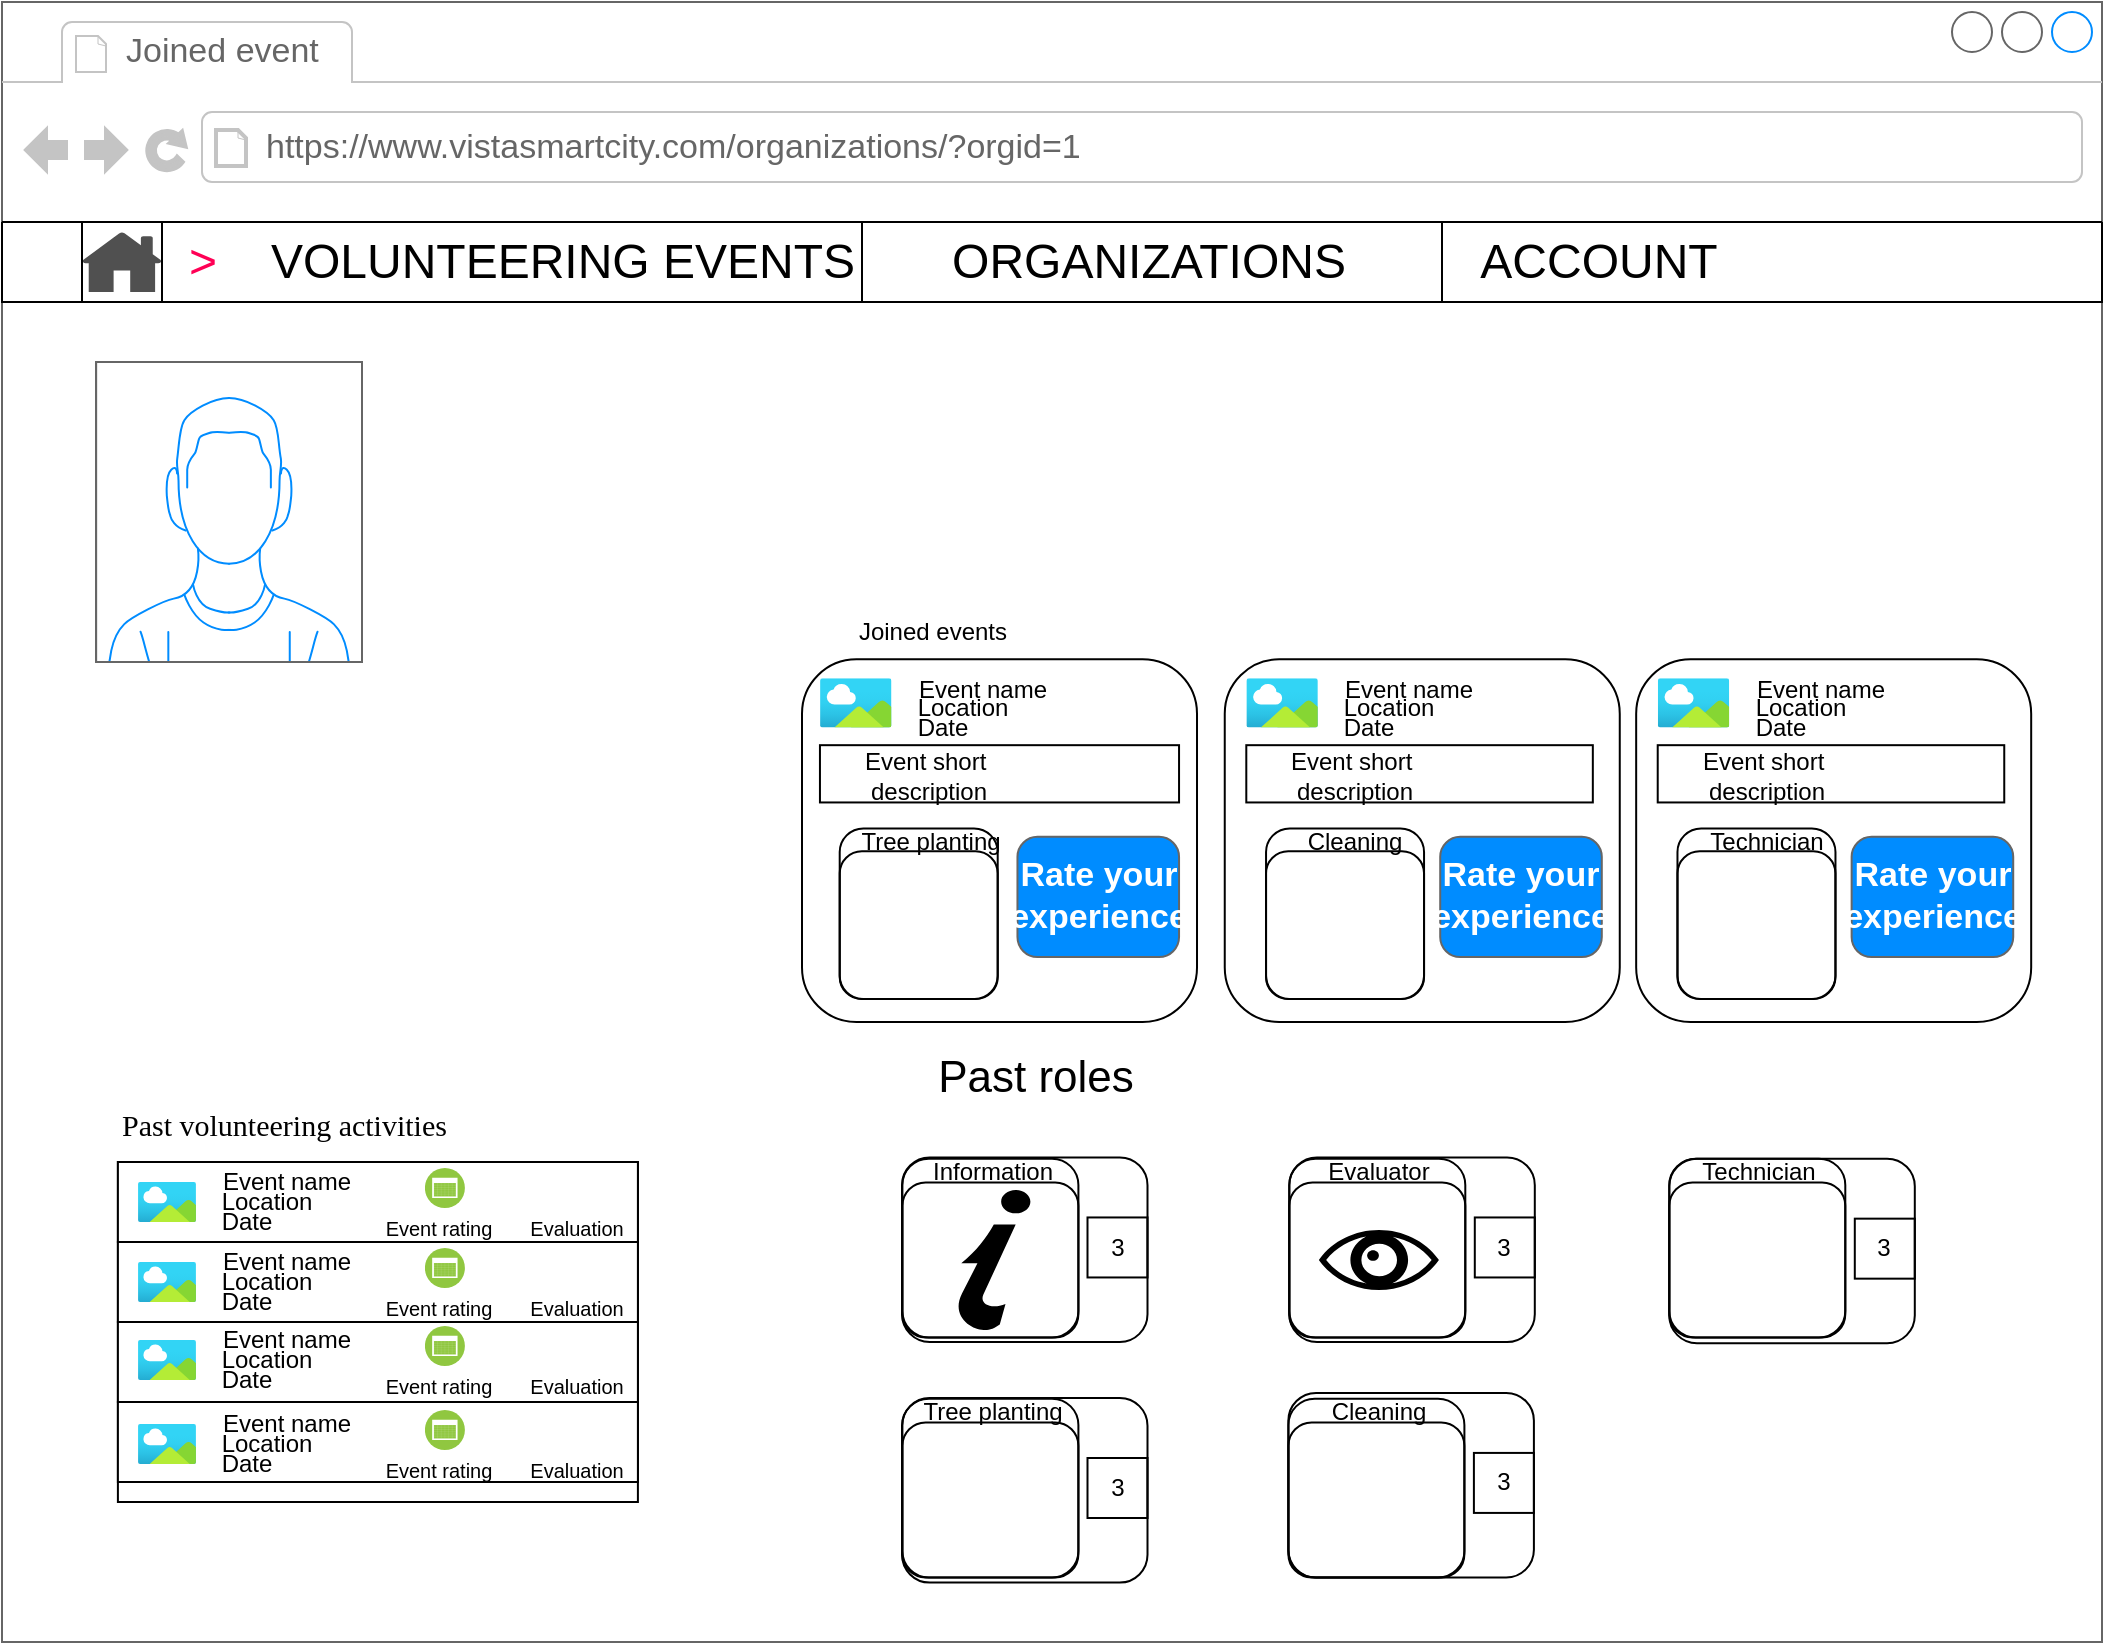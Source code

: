 <mxfile version="21.2.3" type="github">
  <diagram name="Page-1" id="2cc2dc42-3aac-f2a9-1cec-7a8b7cbee084">
    <mxGraphModel dx="1221" dy="743" grid="1" gridSize="10" guides="1" tooltips="1" connect="1" arrows="1" fold="1" page="1" pageScale="1" pageWidth="1100" pageHeight="850" background="none" math="0" shadow="0">
      <root>
        <mxCell id="0" />
        <mxCell id="1" parent="0" />
        <mxCell id="7026571954dc6520-1" value="" style="strokeWidth=1;shadow=0;dashed=0;align=center;html=1;shape=mxgraph.mockup.containers.browserWindow;rSize=0;strokeColor=#666666;mainText=,;recursiveResize=0;rounded=0;labelBackgroundColor=none;fontFamily=Verdana;fontSize=12" parent="1" vertex="1">
          <mxGeometry x="30" y="20" width="1050" height="820" as="geometry" />
        </mxCell>
        <mxCell id="7026571954dc6520-2" value="Joined event" style="strokeWidth=1;shadow=0;dashed=0;align=center;html=1;shape=mxgraph.mockup.containers.anchor;fontSize=17;fontColor=#666666;align=left;" parent="7026571954dc6520-1" vertex="1">
          <mxGeometry x="60" y="12" width="110" height="26" as="geometry" />
        </mxCell>
        <mxCell id="7026571954dc6520-3" value="https://www.vistasmartcity.com/organizations/?orgid=1" style="strokeWidth=1;shadow=0;dashed=0;align=center;html=1;shape=mxgraph.mockup.containers.anchor;rSize=0;fontSize=17;fontColor=#666666;align=left;" parent="7026571954dc6520-1" vertex="1">
          <mxGeometry x="130" y="60" width="250" height="26" as="geometry" />
        </mxCell>
        <mxCell id="rk1dpR8E0q6zi79prH13-61" value="" style="group" parent="7026571954dc6520-1" connectable="0" vertex="1">
          <mxGeometry x="450.2" y="697.73" width="94.797" height="90" as="geometry" />
        </mxCell>
        <mxCell id="rk1dpR8E0q6zi79prH13-62" value="" style="rounded=1;whiteSpace=wrap;html=1;" parent="rk1dpR8E0q6zi79prH13-61" vertex="1">
          <mxGeometry y="12.517" width="88" height="77.483" as="geometry" />
        </mxCell>
        <mxCell id="rk1dpR8E0q6zi79prH13-63" value="" style="rounded=1;whiteSpace=wrap;html=1;fillColor=none;" parent="rk1dpR8E0q6zi79prH13-61" vertex="1">
          <mxGeometry y="0.596" width="88" height="89.404" as="geometry" />
        </mxCell>
        <mxCell id="rk1dpR8E0q6zi79prH13-64" value="Tree planting" style="text;html=1;align=center;verticalAlign=middle;resizable=0;points=[];autosize=1;strokeColor=none;fillColor=none;" parent="rk1dpR8E0q6zi79prH13-61" vertex="1">
          <mxGeometry x="-0.203" y="-7.727" width="90" height="30" as="geometry" />
        </mxCell>
        <mxCell id="rk1dpR8E0q6zi79prH13-65" value="" style="shape=image;html=1;verticalAlign=top;verticalLabelPosition=bottom;labelBackgroundColor=#ffffff;imageAspect=0;aspect=fixed;image=https://cdn0.iconfinder.com/data/icons/phosphor-regular-vol-4/256/tree-128.png" parent="rk1dpR8E0q6zi79prH13-61" vertex="1">
          <mxGeometry x="10" y="12.52" width="70" height="70" as="geometry" />
        </mxCell>
        <mxCell id="rk1dpR8E0q6zi79prH13-66" value="" style="group" parent="7026571954dc6520-1" connectable="0" vertex="1">
          <mxGeometry x="643.2" y="697.73" width="94.797" height="90" as="geometry" />
        </mxCell>
        <mxCell id="rk1dpR8E0q6zi79prH13-67" value="" style="rounded=1;whiteSpace=wrap;html=1;" parent="rk1dpR8E0q6zi79prH13-66" vertex="1">
          <mxGeometry y="12.517" width="88" height="77.483" as="geometry" />
        </mxCell>
        <mxCell id="rk1dpR8E0q6zi79prH13-68" value="" style="rounded=1;whiteSpace=wrap;html=1;fillColor=none;" parent="rk1dpR8E0q6zi79prH13-66" vertex="1">
          <mxGeometry y="0.596" width="88" height="89.404" as="geometry" />
        </mxCell>
        <mxCell id="rk1dpR8E0q6zi79prH13-69" value="Cleaning" style="text;html=1;align=center;verticalAlign=middle;resizable=0;points=[];autosize=1;strokeColor=none;fillColor=none;" parent="rk1dpR8E0q6zi79prH13-66" vertex="1">
          <mxGeometry x="9.797" y="-7.727" width="70" height="30" as="geometry" />
        </mxCell>
        <mxCell id="rk1dpR8E0q6zi79prH13-70" value="" style="shape=image;html=1;verticalAlign=top;verticalLabelPosition=bottom;labelBackgroundColor=#ffffff;imageAspect=0;aspect=fixed;image=https://cdn4.iconfinder.com/data/icons/essential-app-2/16/trash-can-bin-recycle-128.png" parent="rk1dpR8E0q6zi79prH13-66" vertex="1">
          <mxGeometry x="9" y="16.26" width="70" height="70" as="geometry" />
        </mxCell>
        <mxCell id="rk1dpR8E0q6zi79prH13-71" value="" style="group" parent="7026571954dc6520-1" connectable="0" vertex="1">
          <mxGeometry x="450.2" y="577.73" width="94.797" height="90" as="geometry" />
        </mxCell>
        <mxCell id="rk1dpR8E0q6zi79prH13-72" value="" style="rounded=1;whiteSpace=wrap;html=1;" parent="rk1dpR8E0q6zi79prH13-71" vertex="1">
          <mxGeometry y="12.517" width="88" height="77.483" as="geometry" />
        </mxCell>
        <mxCell id="rk1dpR8E0q6zi79prH13-73" value="" style="rounded=1;whiteSpace=wrap;html=1;fillColor=none;" parent="rk1dpR8E0q6zi79prH13-71" vertex="1">
          <mxGeometry y="0.596" width="88" height="89.404" as="geometry" />
        </mxCell>
        <mxCell id="rk1dpR8E0q6zi79prH13-74" value="Information" style="text;html=1;align=center;verticalAlign=middle;resizable=0;points=[];autosize=1;strokeColor=none;fillColor=none;" parent="rk1dpR8E0q6zi79prH13-71" vertex="1">
          <mxGeometry x="4.797" y="-7.727" width="80" height="30" as="geometry" />
        </mxCell>
        <mxCell id="rk1dpR8E0q6zi79prH13-75" value="" style="shape=mxgraph.signs.travel.information_2;html=1;pointerEvents=1;fillColor=#000000;strokeColor=none;verticalLabelPosition=bottom;verticalAlign=top;align=center;" parent="rk1dpR8E0q6zi79prH13-71" vertex="1">
          <mxGeometry x="24" y="16.26" width="40" height="70" as="geometry" />
        </mxCell>
        <mxCell id="rk1dpR8E0q6zi79prH13-76" value="" style="group" parent="7026571954dc6520-1" connectable="0" vertex="1">
          <mxGeometry x="643.65" y="577.73" width="122.75" height="92.27" as="geometry" />
        </mxCell>
        <mxCell id="rk1dpR8E0q6zi79prH13-77" value="" style="rounded=1;whiteSpace=wrap;html=1;" parent="rk1dpR8E0q6zi79prH13-76" vertex="1">
          <mxGeometry y="12.517" width="88" height="77.483" as="geometry" />
        </mxCell>
        <mxCell id="rk1dpR8E0q6zi79prH13-78" value="" style="rounded=1;whiteSpace=wrap;html=1;fillColor=none;" parent="rk1dpR8E0q6zi79prH13-76" vertex="1">
          <mxGeometry y="0.596" width="88" height="89.404" as="geometry" />
        </mxCell>
        <mxCell id="rk1dpR8E0q6zi79prH13-79" value="Evaluator" style="text;html=1;align=center;verticalAlign=middle;resizable=0;points=[];autosize=1;strokeColor=none;fillColor=none;" parent="rk1dpR8E0q6zi79prH13-76" vertex="1">
          <mxGeometry x="9.797" y="-7.727" width="70" height="30" as="geometry" />
        </mxCell>
        <mxCell id="rk1dpR8E0q6zi79prH13-80" value="" style="shape=mxgraph.signs.healthcare.eye;html=1;pointerEvents=1;fillColor=#000000;strokeColor=none;verticalLabelPosition=bottom;verticalAlign=top;align=center;" parent="rk1dpR8E0q6zi79prH13-76" vertex="1">
          <mxGeometry x="14.8" y="36.26" width="60" height="30" as="geometry" />
        </mxCell>
        <mxCell id="rk1dpR8E0q6zi79prH13-103" value="3" style="rounded=0;whiteSpace=wrap;html=1;fillColor=none;" parent="rk1dpR8E0q6zi79prH13-76" vertex="1">
          <mxGeometry x="92.75" y="30" width="30" height="30" as="geometry" />
        </mxCell>
        <mxCell id="rk1dpR8E0q6zi79prH13-104" value="" style="rounded=1;whiteSpace=wrap;html=1;fillColor=none;" parent="rk1dpR8E0q6zi79prH13-76" vertex="1">
          <mxGeometry width="122.75" height="92.27" as="geometry" />
        </mxCell>
        <mxCell id="rk1dpR8E0q6zi79prH13-81" value="" style="group" parent="7026571954dc6520-1" connectable="0" vertex="1">
          <mxGeometry x="833.65" y="577.73" width="122.75" height="120.27" as="geometry" />
        </mxCell>
        <mxCell id="rk1dpR8E0q6zi79prH13-82" value="" style="rounded=1;whiteSpace=wrap;html=1;" parent="rk1dpR8E0q6zi79prH13-81" vertex="1">
          <mxGeometry y="12.517" width="88" height="77.483" as="geometry" />
        </mxCell>
        <mxCell id="rk1dpR8E0q6zi79prH13-83" value="" style="rounded=1;whiteSpace=wrap;html=1;fillColor=none;" parent="rk1dpR8E0q6zi79prH13-81" vertex="1">
          <mxGeometry y="0.596" width="88" height="89.404" as="geometry" />
        </mxCell>
        <mxCell id="rk1dpR8E0q6zi79prH13-84" value="Technician" style="text;html=1;align=center;verticalAlign=middle;resizable=0;points=[];autosize=1;strokeColor=none;fillColor=none;" parent="rk1dpR8E0q6zi79prH13-81" vertex="1">
          <mxGeometry x="4.797" y="-7.727" width="80" height="30" as="geometry" />
        </mxCell>
        <mxCell id="rk1dpR8E0q6zi79prH13-85" value="" style="shape=image;html=1;verticalAlign=top;verticalLabelPosition=bottom;labelBackgroundColor=#ffffff;imageAspect=0;aspect=fixed;image=https://cdn2.iconfinder.com/data/icons/seo-web-1-filled-outline/64/customer_service-technical_support-male-128.png" parent="rk1dpR8E0q6zi79prH13-81" vertex="1">
          <mxGeometry x="20.52" y="17.52" width="67.48" height="67.48" as="geometry" />
        </mxCell>
        <mxCell id="rk1dpR8E0q6zi79prH13-105" value="3" style="rounded=0;whiteSpace=wrap;html=1;fillColor=none;" parent="rk1dpR8E0q6zi79prH13-81" vertex="1">
          <mxGeometry x="92.75" y="30.6" width="30" height="30" as="geometry" />
        </mxCell>
        <mxCell id="rk1dpR8E0q6zi79prH13-106" value="" style="rounded=1;whiteSpace=wrap;html=1;fillColor=none;" parent="rk1dpR8E0q6zi79prH13-81" vertex="1">
          <mxGeometry y="0.6" width="122.75" height="92.27" as="geometry" />
        </mxCell>
        <mxCell id="rk1dpR8E0q6zi79prH13-101" value="" style="rounded=1;whiteSpace=wrap;html=1;fillColor=none;" parent="7026571954dc6520-1" vertex="1">
          <mxGeometry x="450" y="577.73" width="122.75" height="92.27" as="geometry" />
        </mxCell>
        <mxCell id="rk1dpR8E0q6zi79prH13-102" value="3" style="rounded=0;whiteSpace=wrap;html=1;fillColor=none;" parent="7026571954dc6520-1" vertex="1">
          <mxGeometry x="542.75" y="607.73" width="30" height="30" as="geometry" />
        </mxCell>
        <mxCell id="rk1dpR8E0q6zi79prH13-107" value="3" style="rounded=0;whiteSpace=wrap;html=1;fillColor=none;" parent="7026571954dc6520-1" vertex="1">
          <mxGeometry x="735.95" y="725.46" width="30" height="30" as="geometry" />
        </mxCell>
        <mxCell id="rk1dpR8E0q6zi79prH13-108" value="" style="rounded=1;whiteSpace=wrap;html=1;fillColor=none;" parent="7026571954dc6520-1" vertex="1">
          <mxGeometry x="643.2" y="695.46" width="122.75" height="92.27" as="geometry" />
        </mxCell>
        <mxCell id="rk1dpR8E0q6zi79prH13-109" value="3" style="rounded=0;whiteSpace=wrap;html=1;fillColor=none;" parent="7026571954dc6520-1" vertex="1">
          <mxGeometry x="542.75" y="728" width="30" height="30" as="geometry" />
        </mxCell>
        <mxCell id="rk1dpR8E0q6zi79prH13-110" value="" style="rounded=1;whiteSpace=wrap;html=1;fillColor=none;" parent="7026571954dc6520-1" vertex="1">
          <mxGeometry x="450.0" y="698" width="122.75" height="92.27" as="geometry" />
        </mxCell>
        <mxCell id="nS9qSaVZvVvo8CvNV22C-27" value="Past volunteering activities" style="text;html=1;points=[];align=left;verticalAlign=top;spacingTop=-4;fontSize=15;fontFamily=Verdana" vertex="1" parent="7026571954dc6520-1">
          <mxGeometry x="57.95" y="550" width="170" height="30" as="geometry" />
        </mxCell>
        <mxCell id="nS9qSaVZvVvo8CvNV22C-28" value="&lt;div style=&quot;text-align: justify&quot;&gt;&lt;/div&gt;" style="whiteSpace=wrap;html=1;rounded=0;shadow=0;labelBackgroundColor=none;strokeWidth=1;fontFamily=Verdana;fontSize=12;align=center;verticalAlign=top;" vertex="1" parent="7026571954dc6520-1">
          <mxGeometry x="57.95" y="580" width="260" height="170" as="geometry" />
        </mxCell>
        <mxCell id="nS9qSaVZvVvo8CvNV22C-29" value="" style="rounded=0;whiteSpace=wrap;html=1;" vertex="1" parent="7026571954dc6520-1">
          <mxGeometry x="57.95" y="580" width="260" height="40" as="geometry" />
        </mxCell>
        <mxCell id="nS9qSaVZvVvo8CvNV22C-30" value="" style="rounded=0;whiteSpace=wrap;html=1;" vertex="1" parent="7026571954dc6520-1">
          <mxGeometry x="57.95" y="620" width="260" height="40" as="geometry" />
        </mxCell>
        <mxCell id="nS9qSaVZvVvo8CvNV22C-31" value="" style="rounded=0;whiteSpace=wrap;html=1;" vertex="1" parent="7026571954dc6520-1">
          <mxGeometry x="57.95" y="660" width="260" height="40" as="geometry" />
        </mxCell>
        <mxCell id="nS9qSaVZvVvo8CvNV22C-32" value="" style="rounded=0;whiteSpace=wrap;html=1;" vertex="1" parent="7026571954dc6520-1">
          <mxGeometry x="57.95" y="700" width="260" height="40" as="geometry" />
        </mxCell>
        <mxCell id="nS9qSaVZvVvo8CvNV22C-33" value="" style="aspect=fixed;html=1;points=[];align=center;image;fontSize=12;image=img/lib/azure2/general/Image.svg;" vertex="1" parent="7026571954dc6520-1">
          <mxGeometry x="67.95" y="590" width="29.09" height="20" as="geometry" />
        </mxCell>
        <mxCell id="nS9qSaVZvVvo8CvNV22C-34" value="Event name" style="text;html=1;align=center;verticalAlign=middle;resizable=0;points=[];autosize=1;strokeColor=none;fillColor=none;" vertex="1" parent="7026571954dc6520-1">
          <mxGeometry x="97.04" y="575" width="90" height="30" as="geometry" />
        </mxCell>
        <mxCell id="nS9qSaVZvVvo8CvNV22C-35" value="Location" style="text;html=1;align=center;verticalAlign=middle;resizable=0;points=[];autosize=1;strokeColor=none;fillColor=none;" vertex="1" parent="7026571954dc6520-1">
          <mxGeometry x="97.04" y="585" width="70" height="30" as="geometry" />
        </mxCell>
        <mxCell id="nS9qSaVZvVvo8CvNV22C-36" value="Date" style="text;html=1;align=center;verticalAlign=middle;resizable=0;points=[];autosize=1;strokeColor=none;fillColor=none;" vertex="1" parent="7026571954dc6520-1">
          <mxGeometry x="97.04" y="595" width="50" height="30" as="geometry" />
        </mxCell>
        <mxCell id="nS9qSaVZvVvo8CvNV22C-37" value="" style="shape=image;html=1;verticalAlign=top;verticalLabelPosition=bottom;labelBackgroundColor=#ffffff;imageAspect=0;aspect=fixed;image=https://cdn3.iconfinder.com/data/icons/survey-color/512/Survey_rating_rate-48-128.png" vertex="1" parent="7026571954dc6520-1">
          <mxGeometry x="203.95" y="580" width="35" height="35" as="geometry" />
        </mxCell>
        <mxCell id="nS9qSaVZvVvo8CvNV22C-38" value="" style="shape=image;html=1;verticalAlign=top;verticalLabelPosition=bottom;labelBackgroundColor=#ffffff;imageAspect=0;aspect=fixed;image=https://cdn3.iconfinder.com/data/icons/survey-color/512/Survey_rating_rate-48-128.png" vertex="1" parent="7026571954dc6520-1">
          <mxGeometry x="267.95" y="580" width="35" height="35" as="geometry" />
        </mxCell>
        <mxCell id="nS9qSaVZvVvo8CvNV22C-39" value="Event rating" style="text;html=1;align=center;verticalAlign=middle;resizable=0;points=[];autosize=1;strokeColor=none;fillColor=none;fontSize=10;" vertex="1" parent="7026571954dc6520-1">
          <mxGeometry x="178.04" y="598" width="80" height="30" as="geometry" />
        </mxCell>
        <mxCell id="nS9qSaVZvVvo8CvNV22C-40" value="Evaluation" style="text;html=1;align=center;verticalAlign=middle;resizable=0;points=[];autosize=1;strokeColor=none;fillColor=none;fontSize=10;" vertex="1" parent="7026571954dc6520-1">
          <mxGeometry x="252.04" y="598" width="70" height="30" as="geometry" />
        </mxCell>
        <mxCell id="nS9qSaVZvVvo8CvNV22C-41" value="" style="aspect=fixed;html=1;points=[];align=center;image;fontSize=12;image=img/lib/azure2/general/Image.svg;" vertex="1" parent="7026571954dc6520-1">
          <mxGeometry x="67.95" y="630" width="29.09" height="20" as="geometry" />
        </mxCell>
        <mxCell id="nS9qSaVZvVvo8CvNV22C-42" value="Event name" style="text;html=1;align=center;verticalAlign=middle;resizable=0;points=[];autosize=1;strokeColor=none;fillColor=none;" vertex="1" parent="7026571954dc6520-1">
          <mxGeometry x="97.04" y="615" width="90" height="30" as="geometry" />
        </mxCell>
        <mxCell id="nS9qSaVZvVvo8CvNV22C-43" value="Location" style="text;html=1;align=center;verticalAlign=middle;resizable=0;points=[];autosize=1;strokeColor=none;fillColor=none;" vertex="1" parent="7026571954dc6520-1">
          <mxGeometry x="97.04" y="625" width="70" height="30" as="geometry" />
        </mxCell>
        <mxCell id="nS9qSaVZvVvo8CvNV22C-44" value="Date" style="text;html=1;align=center;verticalAlign=middle;resizable=0;points=[];autosize=1;strokeColor=none;fillColor=none;" vertex="1" parent="7026571954dc6520-1">
          <mxGeometry x="97.04" y="635" width="50" height="30" as="geometry" />
        </mxCell>
        <mxCell id="nS9qSaVZvVvo8CvNV22C-45" value="" style="shape=image;html=1;verticalAlign=top;verticalLabelPosition=bottom;labelBackgroundColor=#ffffff;imageAspect=0;aspect=fixed;image=https://cdn3.iconfinder.com/data/icons/survey-color/512/Survey_rating_rate-48-128.png" vertex="1" parent="7026571954dc6520-1">
          <mxGeometry x="203.95" y="620" width="35" height="35" as="geometry" />
        </mxCell>
        <mxCell id="nS9qSaVZvVvo8CvNV22C-46" value="Event rating" style="text;html=1;align=center;verticalAlign=middle;resizable=0;points=[];autosize=1;strokeColor=none;fillColor=none;fontSize=10;" vertex="1" parent="7026571954dc6520-1">
          <mxGeometry x="178.04" y="638" width="80" height="30" as="geometry" />
        </mxCell>
        <mxCell id="nS9qSaVZvVvo8CvNV22C-47" value="Evaluation" style="text;html=1;align=center;verticalAlign=middle;resizable=0;points=[];autosize=1;strokeColor=none;fillColor=none;fontSize=10;" vertex="1" parent="7026571954dc6520-1">
          <mxGeometry x="252.04" y="638" width="70" height="30" as="geometry" />
        </mxCell>
        <mxCell id="nS9qSaVZvVvo8CvNV22C-48" value="" style="aspect=fixed;html=1;points=[];align=center;image;fontSize=12;image=img/lib/azure2/general/Image.svg;" vertex="1" parent="7026571954dc6520-1">
          <mxGeometry x="67.95" y="669" width="29.09" height="20" as="geometry" />
        </mxCell>
        <mxCell id="nS9qSaVZvVvo8CvNV22C-49" value="Event name" style="text;html=1;align=center;verticalAlign=middle;resizable=0;points=[];autosize=1;strokeColor=none;fillColor=none;" vertex="1" parent="7026571954dc6520-1">
          <mxGeometry x="97.04" y="654" width="90" height="30" as="geometry" />
        </mxCell>
        <mxCell id="nS9qSaVZvVvo8CvNV22C-50" value="Location" style="text;html=1;align=center;verticalAlign=middle;resizable=0;points=[];autosize=1;strokeColor=none;fillColor=none;" vertex="1" parent="7026571954dc6520-1">
          <mxGeometry x="97.04" y="664" width="70" height="30" as="geometry" />
        </mxCell>
        <mxCell id="nS9qSaVZvVvo8CvNV22C-51" value="Date" style="text;html=1;align=center;verticalAlign=middle;resizable=0;points=[];autosize=1;strokeColor=none;fillColor=none;" vertex="1" parent="7026571954dc6520-1">
          <mxGeometry x="97.04" y="674" width="50" height="30" as="geometry" />
        </mxCell>
        <mxCell id="nS9qSaVZvVvo8CvNV22C-52" value="" style="shape=image;html=1;verticalAlign=top;verticalLabelPosition=bottom;labelBackgroundColor=#ffffff;imageAspect=0;aspect=fixed;image=https://cdn3.iconfinder.com/data/icons/survey-color/512/Survey_rating_rate-48-128.png" vertex="1" parent="7026571954dc6520-1">
          <mxGeometry x="203.95" y="659" width="35" height="35" as="geometry" />
        </mxCell>
        <mxCell id="nS9qSaVZvVvo8CvNV22C-53" value="Event rating" style="text;html=1;align=center;verticalAlign=middle;resizable=0;points=[];autosize=1;strokeColor=none;fillColor=none;fontSize=10;" vertex="1" parent="7026571954dc6520-1">
          <mxGeometry x="178.04" y="677" width="80" height="30" as="geometry" />
        </mxCell>
        <mxCell id="nS9qSaVZvVvo8CvNV22C-54" value="Evaluation" style="text;html=1;align=center;verticalAlign=middle;resizable=0;points=[];autosize=1;strokeColor=none;fillColor=none;fontSize=10;" vertex="1" parent="7026571954dc6520-1">
          <mxGeometry x="252.04" y="677" width="70" height="30" as="geometry" />
        </mxCell>
        <mxCell id="nS9qSaVZvVvo8CvNV22C-55" value="" style="aspect=fixed;html=1;points=[];align=center;image;fontSize=12;image=img/lib/azure2/general/Image.svg;" vertex="1" parent="7026571954dc6520-1">
          <mxGeometry x="67.95" y="711" width="29.09" height="20" as="geometry" />
        </mxCell>
        <mxCell id="nS9qSaVZvVvo8CvNV22C-56" value="Event name" style="text;html=1;align=center;verticalAlign=middle;resizable=0;points=[];autosize=1;strokeColor=none;fillColor=none;" vertex="1" parent="7026571954dc6520-1">
          <mxGeometry x="97.04" y="696" width="90" height="30" as="geometry" />
        </mxCell>
        <mxCell id="nS9qSaVZvVvo8CvNV22C-57" value="Location" style="text;html=1;align=center;verticalAlign=middle;resizable=0;points=[];autosize=1;strokeColor=none;fillColor=none;" vertex="1" parent="7026571954dc6520-1">
          <mxGeometry x="97.04" y="706" width="70" height="30" as="geometry" />
        </mxCell>
        <mxCell id="nS9qSaVZvVvo8CvNV22C-58" value="Date" style="text;html=1;align=center;verticalAlign=middle;resizable=0;points=[];autosize=1;strokeColor=none;fillColor=none;" vertex="1" parent="7026571954dc6520-1">
          <mxGeometry x="97.04" y="716" width="50" height="30" as="geometry" />
        </mxCell>
        <mxCell id="nS9qSaVZvVvo8CvNV22C-59" value="" style="shape=image;html=1;verticalAlign=top;verticalLabelPosition=bottom;labelBackgroundColor=#ffffff;imageAspect=0;aspect=fixed;image=https://cdn3.iconfinder.com/data/icons/survey-color/512/Survey_rating_rate-48-128.png" vertex="1" parent="7026571954dc6520-1">
          <mxGeometry x="203.95" y="701" width="35" height="35" as="geometry" />
        </mxCell>
        <mxCell id="nS9qSaVZvVvo8CvNV22C-60" value="Event rating" style="text;html=1;align=center;verticalAlign=middle;resizable=0;points=[];autosize=1;strokeColor=none;fillColor=none;fontSize=10;" vertex="1" parent="7026571954dc6520-1">
          <mxGeometry x="178.04" y="719" width="80" height="30" as="geometry" />
        </mxCell>
        <mxCell id="nS9qSaVZvVvo8CvNV22C-61" value="Evaluation" style="text;html=1;align=center;verticalAlign=middle;resizable=0;points=[];autosize=1;strokeColor=none;fillColor=none;fontSize=10;" vertex="1" parent="7026571954dc6520-1">
          <mxGeometry x="252.04" y="719" width="70" height="30" as="geometry" />
        </mxCell>
        <mxCell id="nS9qSaVZvVvo8CvNV22C-62" value="" style="aspect=fixed;perimeter=ellipsePerimeter;html=1;align=center;shadow=0;dashed=0;fontColor=#4277BB;labelBackgroundColor=#ffffff;fontSize=12;spacingTop=3;image;image=img/lib/ibm/blockchain/event.svg;" vertex="1" parent="7026571954dc6520-1">
          <mxGeometry x="211.45" y="583" width="20" height="20" as="geometry" />
        </mxCell>
        <mxCell id="nS9qSaVZvVvo8CvNV22C-63" value="" style="aspect=fixed;perimeter=ellipsePerimeter;html=1;align=center;shadow=0;dashed=0;fontColor=#4277BB;labelBackgroundColor=#ffffff;fontSize=12;spacingTop=3;image;image=img/lib/ibm/blockchain/event.svg;" vertex="1" parent="7026571954dc6520-1">
          <mxGeometry x="211.45" y="623" width="20" height="20" as="geometry" />
        </mxCell>
        <mxCell id="nS9qSaVZvVvo8CvNV22C-64" value="" style="aspect=fixed;perimeter=ellipsePerimeter;html=1;align=center;shadow=0;dashed=0;fontColor=#4277BB;labelBackgroundColor=#ffffff;fontSize=12;spacingTop=3;image;image=img/lib/ibm/blockchain/event.svg;" vertex="1" parent="7026571954dc6520-1">
          <mxGeometry x="211.45" y="662" width="20" height="20" as="geometry" />
        </mxCell>
        <mxCell id="nS9qSaVZvVvo8CvNV22C-65" value="" style="aspect=fixed;perimeter=ellipsePerimeter;html=1;align=center;shadow=0;dashed=0;fontColor=#4277BB;labelBackgroundColor=#ffffff;fontSize=12;spacingTop=3;image;image=img/lib/ibm/blockchain/event.svg;" vertex="1" parent="7026571954dc6520-1">
          <mxGeometry x="211.45" y="704" width="20" height="20" as="geometry" />
        </mxCell>
        <mxCell id="nS9qSaVZvVvo8CvNV22C-66" value="" style="shape=image;html=1;verticalAlign=top;verticalLabelPosition=bottom;labelBackgroundColor=#ffffff;imageAspect=0;aspect=fixed;image=https://cdn0.iconfinder.com/data/icons/business-startup-10/50/37-128.png" vertex="1" parent="7026571954dc6520-1">
          <mxGeometry x="273.95" y="583" width="21.5" height="21.5" as="geometry" />
        </mxCell>
        <mxCell id="nS9qSaVZvVvo8CvNV22C-67" value="" style="shape=image;html=1;verticalAlign=top;verticalLabelPosition=bottom;labelBackgroundColor=#ffffff;imageAspect=0;aspect=fixed;image=https://cdn3.iconfinder.com/data/icons/survey-color/512/Survey_rating_rate-48-128.png" vertex="1" parent="7026571954dc6520-1">
          <mxGeometry x="267.95" y="620" width="35" height="35" as="geometry" />
        </mxCell>
        <mxCell id="nS9qSaVZvVvo8CvNV22C-68" value="" style="shape=image;html=1;verticalAlign=top;verticalLabelPosition=bottom;labelBackgroundColor=#ffffff;imageAspect=0;aspect=fixed;image=https://cdn0.iconfinder.com/data/icons/business-startup-10/50/37-128.png" vertex="1" parent="7026571954dc6520-1">
          <mxGeometry x="273.95" y="623" width="21.5" height="21.5" as="geometry" />
        </mxCell>
        <mxCell id="nS9qSaVZvVvo8CvNV22C-69" value="" style="shape=image;html=1;verticalAlign=top;verticalLabelPosition=bottom;labelBackgroundColor=#ffffff;imageAspect=0;aspect=fixed;image=https://cdn3.iconfinder.com/data/icons/survey-color/512/Survey_rating_rate-48-128.png" vertex="1" parent="7026571954dc6520-1">
          <mxGeometry x="267.95" y="660" width="35" height="35" as="geometry" />
        </mxCell>
        <mxCell id="nS9qSaVZvVvo8CvNV22C-70" value="" style="shape=image;html=1;verticalAlign=top;verticalLabelPosition=bottom;labelBackgroundColor=#ffffff;imageAspect=0;aspect=fixed;image=https://cdn0.iconfinder.com/data/icons/business-startup-10/50/37-128.png" vertex="1" parent="7026571954dc6520-1">
          <mxGeometry x="273.95" y="663" width="21.5" height="21.5" as="geometry" />
        </mxCell>
        <mxCell id="nS9qSaVZvVvo8CvNV22C-71" value="" style="shape=image;html=1;verticalAlign=top;verticalLabelPosition=bottom;labelBackgroundColor=#ffffff;imageAspect=0;aspect=fixed;image=https://cdn3.iconfinder.com/data/icons/survey-color/512/Survey_rating_rate-48-128.png" vertex="1" parent="7026571954dc6520-1">
          <mxGeometry x="267.95" y="702" width="35" height="35" as="geometry" />
        </mxCell>
        <mxCell id="nS9qSaVZvVvo8CvNV22C-72" value="" style="shape=image;html=1;verticalAlign=top;verticalLabelPosition=bottom;labelBackgroundColor=#ffffff;imageAspect=0;aspect=fixed;image=https://cdn0.iconfinder.com/data/icons/business-startup-10/50/37-128.png" vertex="1" parent="7026571954dc6520-1">
          <mxGeometry x="273.95" y="705" width="21.5" height="21.5" as="geometry" />
        </mxCell>
        <mxCell id="nS9qSaVZvVvo8CvNV22C-89" value="" style="verticalLabelPosition=bottom;shadow=0;dashed=0;align=center;html=1;verticalAlign=top;strokeWidth=1;shape=mxgraph.mockup.containers.userMale;strokeColor=#666666;strokeColor2=#008cff;" vertex="1" parent="7026571954dc6520-1">
          <mxGeometry x="47.04" y="180" width="132.96" height="150" as="geometry" />
        </mxCell>
        <mxCell id="nS9qSaVZvVvo8CvNV22C-90" value="" style="group" vertex="1" connectable="0" parent="7026571954dc6520-1">
          <mxGeometry x="400" y="300" width="614.59" height="210" as="geometry" />
        </mxCell>
        <mxCell id="nS9qSaVZvVvo8CvNV22C-2" value="Joined events" style="text;html=1;align=center;verticalAlign=middle;resizable=0;points=[];autosize=1;strokeColor=none;fillColor=none;" vertex="1" parent="nS9qSaVZvVvo8CvNV22C-90">
          <mxGeometry x="15.262" width="100" height="30" as="geometry" />
        </mxCell>
        <mxCell id="nS9qSaVZvVvo8CvNV22C-3" value="" style="rounded=1;whiteSpace=wrap;html=1;" vertex="1" parent="nS9qSaVZvVvo8CvNV22C-90">
          <mxGeometry y="28.636" width="197.505" height="181.364" as="geometry" />
        </mxCell>
        <mxCell id="nS9qSaVZvVvo8CvNV22C-4" value="" style="aspect=fixed;html=1;points=[];align=center;image;fontSize=12;image=img/lib/azure2/general/Image.svg;" vertex="1" parent="nS9qSaVZvVvo8CvNV22C-90">
          <mxGeometry x="8.977" y="38.182" width="35.82" height="24.624" as="geometry" />
        </mxCell>
        <mxCell id="nS9qSaVZvVvo8CvNV22C-5" value="Event name" style="text;html=1;align=center;verticalAlign=middle;resizable=0;points=[];autosize=1;strokeColor=none;fillColor=none;" vertex="1" parent="nS9qSaVZvVvo8CvNV22C-90">
          <mxGeometry x="44.887" y="28.636" width="90" height="30" as="geometry" />
        </mxCell>
        <mxCell id="nS9qSaVZvVvo8CvNV22C-6" value="Location" style="text;html=1;align=center;verticalAlign=middle;resizable=0;points=[];autosize=1;strokeColor=none;fillColor=none;" vertex="1" parent="nS9qSaVZvVvo8CvNV22C-90">
          <mxGeometry x="44.887" y="38.182" width="70" height="30" as="geometry" />
        </mxCell>
        <mxCell id="nS9qSaVZvVvo8CvNV22C-7" value="Date" style="text;html=1;align=center;verticalAlign=middle;resizable=0;points=[];autosize=1;strokeColor=none;fillColor=none;" vertex="1" parent="nS9qSaVZvVvo8CvNV22C-90">
          <mxGeometry x="44.887" y="47.727" width="50" height="30" as="geometry" />
        </mxCell>
        <mxCell id="nS9qSaVZvVvo8CvNV22C-8" value="" style="rounded=0;whiteSpace=wrap;html=1;" vertex="1" parent="nS9qSaVZvVvo8CvNV22C-90">
          <mxGeometry x="8.977" y="71.591" width="179.55" height="28.636" as="geometry" />
        </mxCell>
        <mxCell id="nS9qSaVZvVvo8CvNV22C-9" value="Event short&amp;nbsp;&lt;br&gt;description" style="text;html=1;align=center;verticalAlign=middle;resizable=0;points=[];autosize=1;strokeColor=none;fillColor=none;" vertex="1" parent="nS9qSaVZvVvo8CvNV22C-90">
          <mxGeometry x="17.955" y="66.818" width="90" height="40" as="geometry" />
        </mxCell>
        <mxCell id="nS9qSaVZvVvo8CvNV22C-10" value="" style="rounded=1;whiteSpace=wrap;html=1;" vertex="1" parent="nS9qSaVZvVvo8CvNV22C-90">
          <mxGeometry x="211.375" y="28.636" width="197.505" height="181.364" as="geometry" />
        </mxCell>
        <mxCell id="nS9qSaVZvVvo8CvNV22C-11" value="" style="aspect=fixed;html=1;points=[];align=center;image;fontSize=12;image=img/lib/azure2/general/Image.svg;" vertex="1" parent="nS9qSaVZvVvo8CvNV22C-90">
          <mxGeometry x="222.148" y="38.182" width="35.82" height="24.624" as="geometry" />
        </mxCell>
        <mxCell id="nS9qSaVZvVvo8CvNV22C-12" value="Event name" style="text;html=1;align=center;verticalAlign=middle;resizable=0;points=[];autosize=1;strokeColor=none;fillColor=none;" vertex="1" parent="nS9qSaVZvVvo8CvNV22C-90">
          <mxGeometry x="258.058" y="28.636" width="90" height="30" as="geometry" />
        </mxCell>
        <mxCell id="nS9qSaVZvVvo8CvNV22C-13" value="Location" style="text;html=1;align=center;verticalAlign=middle;resizable=0;points=[];autosize=1;strokeColor=none;fillColor=none;" vertex="1" parent="nS9qSaVZvVvo8CvNV22C-90">
          <mxGeometry x="258.058" y="38.182" width="70" height="30" as="geometry" />
        </mxCell>
        <mxCell id="nS9qSaVZvVvo8CvNV22C-14" value="Date" style="text;html=1;align=center;verticalAlign=middle;resizable=0;points=[];autosize=1;strokeColor=none;fillColor=none;" vertex="1" parent="nS9qSaVZvVvo8CvNV22C-90">
          <mxGeometry x="258.058" y="47.727" width="50" height="30" as="geometry" />
        </mxCell>
        <mxCell id="nS9qSaVZvVvo8CvNV22C-15" value="" style="rounded=0;whiteSpace=wrap;html=1;" vertex="1" parent="nS9qSaVZvVvo8CvNV22C-90">
          <mxGeometry x="222.148" y="71.591" width="173.266" height="28.636" as="geometry" />
        </mxCell>
        <mxCell id="nS9qSaVZvVvo8CvNV22C-16" value="Event short&amp;nbsp;&lt;br&gt;description" style="text;html=1;align=center;verticalAlign=middle;resizable=0;points=[];autosize=1;strokeColor=none;fillColor=none;" vertex="1" parent="nS9qSaVZvVvo8CvNV22C-90">
          <mxGeometry x="231.125" y="66.818" width="90" height="40" as="geometry" />
        </mxCell>
        <mxCell id="nS9qSaVZvVvo8CvNV22C-17" value="Rate your experience" style="strokeWidth=1;shadow=0;dashed=0;align=center;html=1;shape=mxgraph.mockup.buttons.button;strokeColor=#666666;fontColor=#ffffff;mainText=;buttonStyle=round;fontSize=17;fontStyle=1;fillColor=#008cff;whiteSpace=wrap;" vertex="1" parent="nS9qSaVZvVvo8CvNV22C-90">
          <mxGeometry x="107.73" y="117.409" width="80.797" height="60.136" as="geometry" />
        </mxCell>
        <mxCell id="nS9qSaVZvVvo8CvNV22C-18" value="Rate your experience" style="strokeWidth=1;shadow=0;dashed=0;align=center;html=1;shape=mxgraph.mockup.buttons.button;strokeColor=#666666;fontColor=#ffffff;mainText=;buttonStyle=round;fontSize=17;fontStyle=1;fillColor=#008cff;whiteSpace=wrap;" vertex="1" parent="nS9qSaVZvVvo8CvNV22C-90">
          <mxGeometry x="319.105" y="117.409" width="80.797" height="60.136" as="geometry" />
        </mxCell>
        <mxCell id="nS9qSaVZvVvo8CvNV22C-19" value="" style="rounded=1;whiteSpace=wrap;html=1;" vertex="1" parent="nS9qSaVZvVvo8CvNV22C-90">
          <mxGeometry x="417.085" y="28.636" width="197.505" height="181.364" as="geometry" />
        </mxCell>
        <mxCell id="nS9qSaVZvVvo8CvNV22C-20" value="" style="aspect=fixed;html=1;points=[];align=center;image;fontSize=12;image=img/lib/azure2/general/Image.svg;" vertex="1" parent="nS9qSaVZvVvo8CvNV22C-90">
          <mxGeometry x="427.858" y="38.182" width="35.82" height="24.624" as="geometry" />
        </mxCell>
        <mxCell id="nS9qSaVZvVvo8CvNV22C-21" value="Event name" style="text;html=1;align=center;verticalAlign=middle;resizable=0;points=[];autosize=1;strokeColor=none;fillColor=none;" vertex="1" parent="nS9qSaVZvVvo8CvNV22C-90">
          <mxGeometry x="463.768" y="28.636" width="90" height="30" as="geometry" />
        </mxCell>
        <mxCell id="nS9qSaVZvVvo8CvNV22C-22" value="Location" style="text;html=1;align=center;verticalAlign=middle;resizable=0;points=[];autosize=1;strokeColor=none;fillColor=none;" vertex="1" parent="nS9qSaVZvVvo8CvNV22C-90">
          <mxGeometry x="463.768" y="38.182" width="70" height="30" as="geometry" />
        </mxCell>
        <mxCell id="nS9qSaVZvVvo8CvNV22C-23" value="Date" style="text;html=1;align=center;verticalAlign=middle;resizable=0;points=[];autosize=1;strokeColor=none;fillColor=none;" vertex="1" parent="nS9qSaVZvVvo8CvNV22C-90">
          <mxGeometry x="463.768" y="47.727" width="50" height="30" as="geometry" />
        </mxCell>
        <mxCell id="nS9qSaVZvVvo8CvNV22C-24" value="" style="rounded=0;whiteSpace=wrap;html=1;" vertex="1" parent="nS9qSaVZvVvo8CvNV22C-90">
          <mxGeometry x="427.858" y="71.591" width="173.266" height="28.636" as="geometry" />
        </mxCell>
        <mxCell id="nS9qSaVZvVvo8CvNV22C-25" value="Event short&amp;nbsp;&lt;br&gt;description" style="text;html=1;align=center;verticalAlign=middle;resizable=0;points=[];autosize=1;strokeColor=none;fillColor=none;" vertex="1" parent="nS9qSaVZvVvo8CvNV22C-90">
          <mxGeometry x="436.836" y="66.818" width="90" height="40" as="geometry" />
        </mxCell>
        <mxCell id="nS9qSaVZvVvo8CvNV22C-26" value="Rate your experience" style="strokeWidth=1;shadow=0;dashed=0;align=center;html=1;shape=mxgraph.mockup.buttons.button;strokeColor=#666666;fontColor=#ffffff;mainText=;buttonStyle=round;fontSize=17;fontStyle=1;fillColor=#008cff;whiteSpace=wrap;" vertex="1" parent="nS9qSaVZvVvo8CvNV22C-90">
          <mxGeometry x="524.815" y="117.409" width="80.797" height="60.136" as="geometry" />
        </mxCell>
        <mxCell id="nS9qSaVZvVvo8CvNV22C-73" value="" style="group" connectable="0" vertex="1" parent="nS9qSaVZvVvo8CvNV22C-90">
          <mxGeometry x="18.853" y="112.636" width="85.104" height="85.909" as="geometry" />
        </mxCell>
        <mxCell id="nS9qSaVZvVvo8CvNV22C-74" value="" style="rounded=1;whiteSpace=wrap;html=1;" vertex="1" parent="nS9qSaVZvVvo8CvNV22C-73">
          <mxGeometry y="11.948" width="79.002" height="73.961" as="geometry" />
        </mxCell>
        <mxCell id="nS9qSaVZvVvo8CvNV22C-75" value="" style="rounded=1;whiteSpace=wrap;html=1;fillColor=none;" vertex="1" parent="nS9qSaVZvVvo8CvNV22C-73">
          <mxGeometry y="0.569" width="79.002" height="85.34" as="geometry" />
        </mxCell>
        <mxCell id="nS9qSaVZvVvo8CvNV22C-76" value="Tree planting" style="text;html=1;align=center;verticalAlign=middle;resizable=0;points=[];autosize=1;strokeColor=none;fillColor=none;" vertex="1" parent="nS9qSaVZvVvo8CvNV22C-73">
          <mxGeometry x="-0.182" y="-7.376" width="90" height="30" as="geometry" />
        </mxCell>
        <mxCell id="nS9qSaVZvVvo8CvNV22C-77" value="" style="shape=image;html=1;verticalAlign=top;verticalLabelPosition=bottom;labelBackgroundColor=#ffffff;imageAspect=0;aspect=fixed;image=https://cdn0.iconfinder.com/data/icons/phosphor-regular-vol-4/256/tree-128.png" vertex="1" parent="nS9qSaVZvVvo8CvNV22C-73">
          <mxGeometry x="8.977" y="11.951" width="53.865" height="53.865" as="geometry" />
        </mxCell>
        <mxCell id="nS9qSaVZvVvo8CvNV22C-78" value="" style="group" connectable="0" vertex="1" parent="nS9qSaVZvVvo8CvNV22C-90">
          <mxGeometry x="232.023" y="112.636" width="85.104" height="85.909" as="geometry" />
        </mxCell>
        <mxCell id="nS9qSaVZvVvo8CvNV22C-79" value="" style="rounded=1;whiteSpace=wrap;html=1;" vertex="1" parent="nS9qSaVZvVvo8CvNV22C-78">
          <mxGeometry y="11.948" width="79.002" height="73.961" as="geometry" />
        </mxCell>
        <mxCell id="nS9qSaVZvVvo8CvNV22C-80" value="" style="rounded=1;whiteSpace=wrap;html=1;fillColor=none;" vertex="1" parent="nS9qSaVZvVvo8CvNV22C-78">
          <mxGeometry y="0.569" width="79.002" height="85.34" as="geometry" />
        </mxCell>
        <mxCell id="nS9qSaVZvVvo8CvNV22C-81" value="Cleaning" style="text;html=1;align=center;verticalAlign=middle;resizable=0;points=[];autosize=1;strokeColor=none;fillColor=none;" vertex="1" parent="nS9qSaVZvVvo8CvNV22C-78">
          <mxGeometry x="8.795" y="-7.376" width="70" height="30" as="geometry" />
        </mxCell>
        <mxCell id="nS9qSaVZvVvo8CvNV22C-82" value="" style="shape=image;html=1;verticalAlign=top;verticalLabelPosition=bottom;labelBackgroundColor=#ffffff;imageAspect=0;aspect=fixed;image=https://cdn4.iconfinder.com/data/icons/essential-app-2/16/trash-can-bin-recycle-128.png" vertex="1" parent="nS9qSaVZvVvo8CvNV22C-78">
          <mxGeometry x="8.08" y="15.521" width="53.865" height="53.865" as="geometry" />
        </mxCell>
        <mxCell id="nS9qSaVZvVvo8CvNV22C-83" value="" style="group" connectable="0" vertex="1" parent="nS9qSaVZvVvo8CvNV22C-90">
          <mxGeometry x="437.733" y="112.636" width="85.104" height="85.909" as="geometry" />
        </mxCell>
        <mxCell id="nS9qSaVZvVvo8CvNV22C-84" value="" style="rounded=1;whiteSpace=wrap;html=1;" vertex="1" parent="nS9qSaVZvVvo8CvNV22C-83">
          <mxGeometry y="11.948" width="79.002" height="73.961" as="geometry" />
        </mxCell>
        <mxCell id="nS9qSaVZvVvo8CvNV22C-85" value="" style="rounded=1;whiteSpace=wrap;html=1;fillColor=none;" vertex="1" parent="nS9qSaVZvVvo8CvNV22C-83">
          <mxGeometry y="0.569" width="79.002" height="85.34" as="geometry" />
        </mxCell>
        <mxCell id="nS9qSaVZvVvo8CvNV22C-86" value="Technician" style="text;html=1;align=center;verticalAlign=middle;resizable=0;points=[];autosize=1;strokeColor=none;fillColor=none;" vertex="1" parent="nS9qSaVZvVvo8CvNV22C-83">
          <mxGeometry x="4.306" y="-7.376" width="80" height="30" as="geometry" />
        </mxCell>
        <mxCell id="nS9qSaVZvVvo8CvNV22C-87" value="" style="shape=image;html=1;verticalAlign=top;verticalLabelPosition=bottom;labelBackgroundColor=#ffffff;imageAspect=0;aspect=fixed;image=https://cdn2.iconfinder.com/data/icons/seo-web-1-filled-outline/64/customer_service-technical_support-male-128.png" vertex="1" parent="nS9qSaVZvVvo8CvNV22C-83">
          <mxGeometry x="12.263" y="16.724" width="51.926" height="51.926" as="geometry" />
        </mxCell>
        <mxCell id="rk1dpR8E0q6zi79prH13-4" value="" style="shape=image;html=1;verticalAlign=top;verticalLabelPosition=bottom;labelBackgroundColor=#ffffff;imageAspect=0;aspect=fixed;image=https://cdn4.iconfinder.com/data/icons/evil-icons-user-interface/64/menu-128.png" parent="1" vertex="1">
          <mxGeometry x="30" y="130" width="40" height="40" as="geometry" />
        </mxCell>
        <mxCell id="rk1dpR8E0q6zi79prH13-5" value="" style="sketch=0;pointerEvents=1;shadow=0;dashed=0;html=1;strokeColor=none;fillColor=#505050;labelPosition=center;verticalLabelPosition=bottom;verticalAlign=top;outlineConnect=0;align=center;shape=mxgraph.office.concepts.home;" parent="1" vertex="1">
          <mxGeometry x="70" y="135" width="40" height="30" as="geometry" />
        </mxCell>
        <mxCell id="rk1dpR8E0q6zi79prH13-6" value="" style="swimlane;startSize=0;" parent="1" vertex="1">
          <mxGeometry x="30" y="130" width="40" height="40" as="geometry" />
        </mxCell>
        <mxCell id="rk1dpR8E0q6zi79prH13-7" value="" style="swimlane;startSize=0;" parent="1" vertex="1">
          <mxGeometry x="70" y="130" width="390" height="40" as="geometry" />
        </mxCell>
        <mxCell id="rk1dpR8E0q6zi79prH13-8" value="&lt;font style=&quot;font-size: 24px;&quot;&gt;VOLUNTEERING EVENTS&lt;/font&gt;" style="text;html=1;align=center;verticalAlign=middle;resizable=0;points=[];autosize=1;strokeColor=none;fillColor=none;" parent="rk1dpR8E0q6zi79prH13-7" vertex="1">
          <mxGeometry x="80" width="320" height="40" as="geometry" />
        </mxCell>
        <mxCell id="rk1dpR8E0q6zi79prH13-9" value="&lt;font style=&quot;font-size: 24px;&quot; color=&quot;#ff0055&quot;&gt;&amp;gt;&lt;/font&gt;" style="text;html=1;align=center;verticalAlign=middle;resizable=0;points=[];autosize=1;strokeColor=none;fillColor=none;" parent="rk1dpR8E0q6zi79prH13-7" vertex="1">
          <mxGeometry x="40" width="40" height="40" as="geometry" />
        </mxCell>
        <mxCell id="rk1dpR8E0q6zi79prH13-10" value="" style="swimlane;startSize=0;" parent="1" vertex="1">
          <mxGeometry x="750" y="130" width="330" height="40" as="geometry">
            <mxRectangle x="750" y="130" width="50" height="40" as="alternateBounds" />
          </mxGeometry>
        </mxCell>
        <mxCell id="rk1dpR8E0q6zi79prH13-11" value="&lt;font style=&quot;font-size: 24px;&quot;&gt;ACCOUNT&lt;/font&gt;" style="text;html=1;align=center;verticalAlign=middle;resizable=0;points=[];autosize=1;strokeColor=none;fillColor=none;" parent="rk1dpR8E0q6zi79prH13-10" vertex="1">
          <mxGeometry x="8" width="140" height="40" as="geometry" />
        </mxCell>
        <mxCell id="rk1dpR8E0q6zi79prH13-12" value="" style="swimlane;startSize=0;" parent="1" vertex="1">
          <mxGeometry x="70" y="130" width="40" height="40" as="geometry" />
        </mxCell>
        <mxCell id="rk1dpR8E0q6zi79prH13-13" value="" style="swimlane;startSize=0;" parent="1" vertex="1">
          <mxGeometry x="460" y="130" width="290" height="40" as="geometry" />
        </mxCell>
        <mxCell id="rk1dpR8E0q6zi79prH13-14" value="&lt;span style=&quot;font-size: 24px;&quot;&gt;ORGANIZATIONS&lt;/span&gt;" style="text;html=1;align=center;verticalAlign=middle;resizable=0;points=[];autosize=1;strokeColor=none;fillColor=none;" parent="rk1dpR8E0q6zi79prH13-13" vertex="1">
          <mxGeometry x="33" width="220" height="40" as="geometry" />
        </mxCell>
        <mxCell id="nS9qSaVZvVvo8CvNV22C-1" value="&lt;font style=&quot;font-size: 22px;&quot;&gt;Past roles&lt;/font&gt;" style="text;html=1;strokeColor=none;fillColor=none;align=center;verticalAlign=middle;whiteSpace=wrap;rounded=0;" vertex="1" parent="1">
          <mxGeometry x="482" y="543" width="130" height="30" as="geometry" />
        </mxCell>
      </root>
    </mxGraphModel>
  </diagram>
</mxfile>
